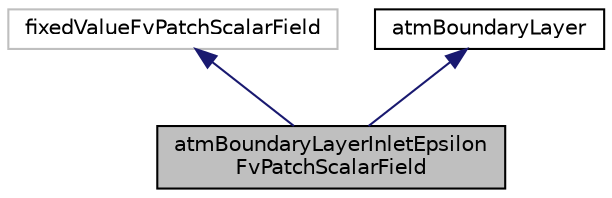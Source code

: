 digraph "atmBoundaryLayerInletEpsilonFvPatchScalarField"
{
  bgcolor="transparent";
  edge [fontname="Helvetica",fontsize="10",labelfontname="Helvetica",labelfontsize="10"];
  node [fontname="Helvetica",fontsize="10",shape=record];
  Node3 [label="atmBoundaryLayerInletEpsilon\lFvPatchScalarField",height=0.2,width=0.4,color="black", fillcolor="grey75", style="filled", fontcolor="black"];
  Node4 -> Node3 [dir="back",color="midnightblue",fontsize="10",style="solid",fontname="Helvetica"];
  Node4 [label="fixedValueFvPatchScalarField",height=0.2,width=0.4,color="grey75"];
  Node5 -> Node3 [dir="back",color="midnightblue",fontsize="10",style="solid",fontname="Helvetica"];
  Node5 [label="atmBoundaryLayer",height=0.2,width=0.4,color="black",URL="$a32309.html",tooltip="This class provides functions to evaluate the velocity and turbulence distributions appropriate for a..."];
}
